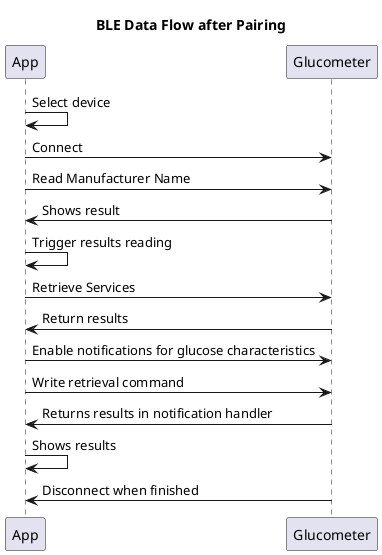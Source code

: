 @startuml
title BLE Data Flow after Pairing

App -> App: Select device
App -> Glucometer: Connect
App -> Glucometer: Read Manufacturer Name
App <- Glucometer: Shows result
App -> App: Trigger results reading
App -> Glucometer: Retrieve Services
App <- Glucometer: Return results
App -> Glucometer: Enable notifications for glucose characteristics
App -> Glucometer: Write retrieval command
App <- Glucometer: Returns results in notification handler
App -> App: Shows results
App <- Glucometer: Disconnect when finished
@enduml
